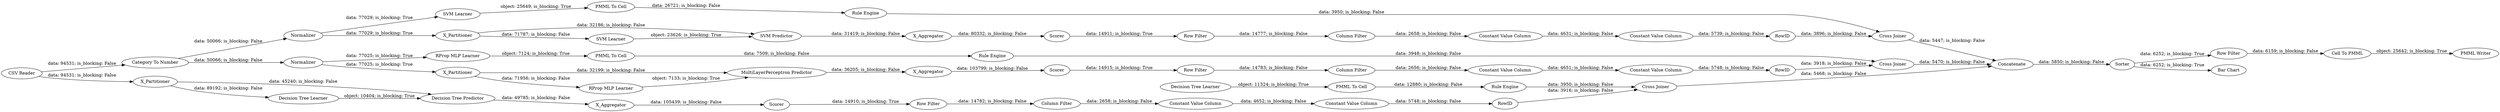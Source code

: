 digraph {
	"7792412448079678682_32" [label="MultiLayerPerceptron Predictor"]
	"-1079230387441846185_39" [label="Cross Joiner"]
	"8598906573819622511_33" [label="SVM Learner"]
	"-3924340064344425763_294" [label="Column Filter"]
	"-1079230387441846185_40" [label=Normalizer]
	"7649203074519900629_53" [label="Row Filter"]
	"7649203074519900629_59" [label="Bar Chart"]
	"-7786978000083625860_22" [label="PMML To Cell"]
	"6324569488862645399_294" [label="Column Filter"]
	"7649203074519900629_60" [label=Concatenate]
	"-234465278376059243_9" [label="Row Filter"]
	"-234465278376059243_290" [label="Constant Value Column"]
	"-234465278376059243_292" [label="Constant Value Column"]
	"-4105175881469204309_32" [label="Decision Tree Predictor"]
	"-3924340064344425763_292" [label="Constant Value Column"]
	"7649203074519900629_52" [label=Sorter]
	"7792412448079678682_40" [label=Scorer]
	"-4105175881469204309_7" [label=X_Aggregator]
	"6324569488862645399_9" [label="Row Filter"]
	"6324569488862645399_292" [label="Constant Value Column"]
	"-7823456670975697984_33" [label="Decision Tree Learner"]
	"-4105175881469204309_2" [label=X_Partitioner]
	"-7786978000083625860_34" [label="Rule Engine"]
	"-7823456670975697984_34" [label="Rule Engine"]
	"8598906573819622511_34" [label="PMML To Cell"]
	"-4105175881469204309_39" [label=Scorer]
	"-7823456670975697984_28" [label="PMML To Cell"]
	"7792412448079678682_38" [label="Cross Joiner"]
	"-3924340064344425763_293" [label=RowID]
	"8598906573819622511_35" [label="Rule Engine"]
	"7649203074519900629_62" [label="CSV Reader"]
	"-1079230387441846185_7" [label=X_Aggregator]
	"-3924340064344425763_9" [label="Row Filter"]
	"7649203074519900629_54" [label="Cell To PMML"]
	"-234465278376059243_294" [label="Column Filter"]
	"-4105175881469204309_31" [label="Decision Tree Learner"]
	"-1079230387441846185_2" [label=X_Partitioner]
	"7792412448079678682_7" [label=X_Aggregator]
	"6324569488862645399_293" [label=RowID]
	"7649203074519900629_58" [label="Category To Number"]
	"-7786978000083625860_35" [label="RProp MLP Learner"]
	"-3924340064344425763_290" [label="Constant Value Column"]
	"7792412448079678682_2" [label=X_Partitioner]
	"-1079230387441846185_41" [label=Scorer]
	"7792412448079678682_39" [label=Normalizer]
	"-1079230387441846185_32" [label="SVM Predictor"]
	"7649203074519900629_61" [label="PMML Writer"]
	"7792412448079678682_31" [label="RProp MLP Learner"]
	"6324569488862645399_290" [label="Constant Value Column"]
	"-1079230387441846185_31" [label="SVM Learner"]
	"-4105175881469204309_38" [label="Cross Joiner"]
	"-234465278376059243_293" [label=RowID]
	"7792412448079678682_2" -> "7792412448079678682_31" [label="data: 71956; is_blocking: False"]
	"-4105175881469204309_7" -> "-4105175881469204309_39" [label="data: 105439; is_blocking: False"]
	"6324569488862645399_293" -> "7792412448079678682_38" [label="data: 3918; is_blocking: False"]
	"-1079230387441846185_40" -> "-1079230387441846185_2" [label="data: 77029; is_blocking: True"]
	"8598906573819622511_33" -> "8598906573819622511_34" [label="object: 25649; is_blocking: True"]
	"7649203074519900629_54" -> "7649203074519900629_61" [label="object: 25642; is_blocking: True"]
	"-7823456670975697984_28" -> "-7823456670975697984_34" [label="data: 12880; is_blocking: False"]
	"-7786978000083625860_22" -> "-7786978000083625860_34" [label="data: 7509; is_blocking: False"]
	"6324569488862645399_292" -> "6324569488862645399_293" [label="data: 5748; is_blocking: False"]
	"-234465278376059243_290" -> "-234465278376059243_292" [label="data: 4631; is_blocking: False"]
	"-3924340064344425763_290" -> "-3924340064344425763_292" [label="data: 4652; is_blocking: False"]
	"7649203074519900629_58" -> "-1079230387441846185_40" [label="data: 50066; is_blocking: False"]
	"7649203074519900629_62" -> "-4105175881469204309_2" [label="data: 94531; is_blocking: False"]
	"-1079230387441846185_2" -> "-1079230387441846185_31" [label="data: 71787; is_blocking: False"]
	"7792412448079678682_2" -> "7792412448079678682_32" [label="data: 32199; is_blocking: False"]
	"-234465278376059243_9" -> "-234465278376059243_294" [label="data: 14777; is_blocking: False"]
	"-7786978000083625860_35" -> "-7786978000083625860_22" [label="object: 7124; is_blocking: True"]
	"-4105175881469204309_39" -> "-3924340064344425763_9" [label="data: 14910; is_blocking: True"]
	"6324569488862645399_294" -> "6324569488862645399_290" [label="data: 2656; is_blocking: False"]
	"-7823456670975697984_34" -> "-4105175881469204309_38" [label="data: 3950; is_blocking: False"]
	"7792412448079678682_7" -> "7792412448079678682_40" [label="data: 103799; is_blocking: False"]
	"-1079230387441846185_7" -> "-1079230387441846185_41" [label="data: 80332; is_blocking: False"]
	"7649203074519900629_58" -> "7792412448079678682_39" [label="data: 50066; is_blocking: False"]
	"-1079230387441846185_39" -> "7649203074519900629_60" [label="data: 5447; is_blocking: False"]
	"-4105175881469204309_2" -> "-4105175881469204309_32" [label="data: 45240; is_blocking: False"]
	"-3924340064344425763_9" -> "-3924340064344425763_294" [label="data: 14782; is_blocking: False"]
	"-1079230387441846185_40" -> "8598906573819622511_33" [label="data: 77029; is_blocking: True"]
	"7792412448079678682_32" -> "7792412448079678682_7" [label="data: 36205; is_blocking: False"]
	"-4105175881469204309_2" -> "-4105175881469204309_31" [label="data: 89192; is_blocking: False"]
	"8598906573819622511_34" -> "8598906573819622511_35" [label="data: 26721; is_blocking: False"]
	"-1079230387441846185_31" -> "-1079230387441846185_32" [label="object: 23626; is_blocking: True"]
	"-4105175881469204309_38" -> "7649203074519900629_60" [label="data: 5468; is_blocking: False"]
	"6324569488862645399_290" -> "6324569488862645399_292" [label="data: 4651; is_blocking: False"]
	"-234465278376059243_294" -> "-234465278376059243_290" [label="data: 2658; is_blocking: False"]
	"7792412448079678682_39" -> "-7786978000083625860_35" [label="data: 77025; is_blocking: True"]
	"7792412448079678682_40" -> "6324569488862645399_9" [label="data: 14915; is_blocking: True"]
	"-234465278376059243_292" -> "-234465278376059243_293" [label="data: 5739; is_blocking: False"]
	"-7786978000083625860_34" -> "7792412448079678682_38" [label="data: 3948; is_blocking: False"]
	"-234465278376059243_293" -> "-1079230387441846185_39" [label="data: 3896; is_blocking: False"]
	"6324569488862645399_9" -> "6324569488862645399_294" [label="data: 14783; is_blocking: False"]
	"7649203074519900629_62" -> "7649203074519900629_58" [label="data: 94531; is_blocking: False"]
	"7649203074519900629_53" -> "7649203074519900629_54" [label="data: 6159; is_blocking: False"]
	"-4105175881469204309_31" -> "-4105175881469204309_32" [label="object: 10404; is_blocking: True"]
	"8598906573819622511_35" -> "-1079230387441846185_39" [label="data: 3950; is_blocking: False"]
	"-7823456670975697984_33" -> "-7823456670975697984_28" [label="object: 11324; is_blocking: True"]
	"7792412448079678682_38" -> "7649203074519900629_60" [label="data: 5470; is_blocking: False"]
	"7649203074519900629_52" -> "7649203074519900629_59" [label="data: 6252; is_blocking: True"]
	"-3924340064344425763_294" -> "-3924340064344425763_290" [label="data: 2658; is_blocking: False"]
	"-3924340064344425763_293" -> "-4105175881469204309_38" [label="data: 3916; is_blocking: False"]
	"-1079230387441846185_2" -> "-1079230387441846185_32" [label="data: 32186; is_blocking: False"]
	"7792412448079678682_39" -> "7792412448079678682_2" [label="data: 77025; is_blocking: True"]
	"-1079230387441846185_32" -> "-1079230387441846185_7" [label="data: 31419; is_blocking: False"]
	"-1079230387441846185_41" -> "-234465278376059243_9" [label="data: 14911; is_blocking: True"]
	"7649203074519900629_52" -> "7649203074519900629_53" [label="data: 6252; is_blocking: True"]
	"-4105175881469204309_32" -> "-4105175881469204309_7" [label="data: 49785; is_blocking: False"]
	"-3924340064344425763_292" -> "-3924340064344425763_293" [label="data: 5748; is_blocking: False"]
	"7792412448079678682_31" -> "7792412448079678682_32" [label="object: 7133; is_blocking: True"]
	"7649203074519900629_60" -> "7649203074519900629_52" [label="data: 5850; is_blocking: False"]
	rankdir=LR
}
